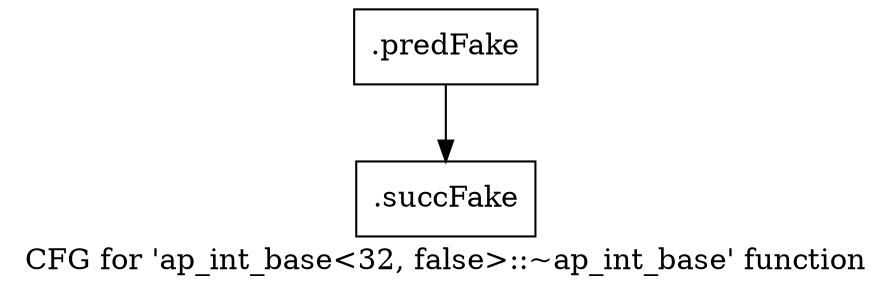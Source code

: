 digraph "CFG for 'ap_int_base\<32, false\>::~ap_int_base' function" {
	label="CFG for 'ap_int_base\<32, false\>::~ap_int_base' function";

	Node0x46bfc70 [shape=record,filename="",linenumber="",label="{.predFake}"];
	Node0x46bfc70 -> Node0x47c8df0[ callList="" memoryops="" filename="/media/miguel/NewVolume/Linux/Xilinx/Vitis_HLS/2020.2/include/ap_int_base.h" execusionnum="0"];
	Node0x47c8df0 [shape=record,filename="/media/miguel/NewVolume/Linux/Xilinx/Vitis_HLS/2020.2/include/ap_int_base.h",linenumber="148",label="{.succFake}"];
}
